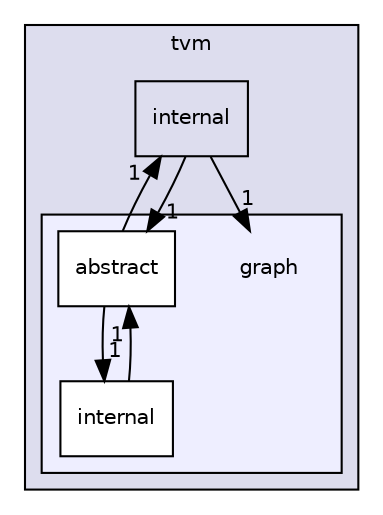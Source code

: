 digraph "include/tvm/graph" {
  compound=true
  node [ fontsize="10", fontname="Helvetica"];
  edge [ labelfontsize="10", labelfontname="Helvetica"];
  subgraph clusterdir_b4c7d8e826c599ba55146c099a14beb5 {
    graph [ bgcolor="#ddddee", pencolor="black", label="tvm" fontname="Helvetica", fontsize="10", URL="dir_b4c7d8e826c599ba55146c099a14beb5.html"]
  dir_020a04e36825fdb5d137e6f4f382bacd [shape=box label="internal" URL="dir_020a04e36825fdb5d137e6f4f382bacd.html"];
  subgraph clusterdir_df8c49de760ace615969b0dd6b4dc6c3 {
    graph [ bgcolor="#eeeeff", pencolor="black", label="" URL="dir_df8c49de760ace615969b0dd6b4dc6c3.html"];
    dir_df8c49de760ace615969b0dd6b4dc6c3 [shape=plaintext label="graph"];
  dir_29d37a9e9a314fc20511f620f3501246 [shape=box label="abstract" fillcolor="white" style="filled" URL="dir_29d37a9e9a314fc20511f620f3501246.html"];
  dir_837d8a3d1902506d0e43b20c8e2d565a [shape=box label="internal" fillcolor="white" style="filled" URL="dir_837d8a3d1902506d0e43b20c8e2d565a.html"];
  }
  }
  dir_020a04e36825fdb5d137e6f4f382bacd->dir_29d37a9e9a314fc20511f620f3501246 [headlabel="1", labeldistance=1.5 headhref="dir_000007_000018.html"];
  dir_020a04e36825fdb5d137e6f4f382bacd->dir_df8c49de760ace615969b0dd6b4dc6c3 [headlabel="1", labeldistance=1.5 headhref="dir_000007_000017.html"];
  dir_29d37a9e9a314fc20511f620f3501246->dir_020a04e36825fdb5d137e6f4f382bacd [headlabel="1", labeldistance=1.5 headhref="dir_000018_000007.html"];
  dir_29d37a9e9a314fc20511f620f3501246->dir_837d8a3d1902506d0e43b20c8e2d565a [headlabel="1", labeldistance=1.5 headhref="dir_000018_000019.html"];
  dir_837d8a3d1902506d0e43b20c8e2d565a->dir_29d37a9e9a314fc20511f620f3501246 [headlabel="1", labeldistance=1.5 headhref="dir_000019_000018.html"];
}
